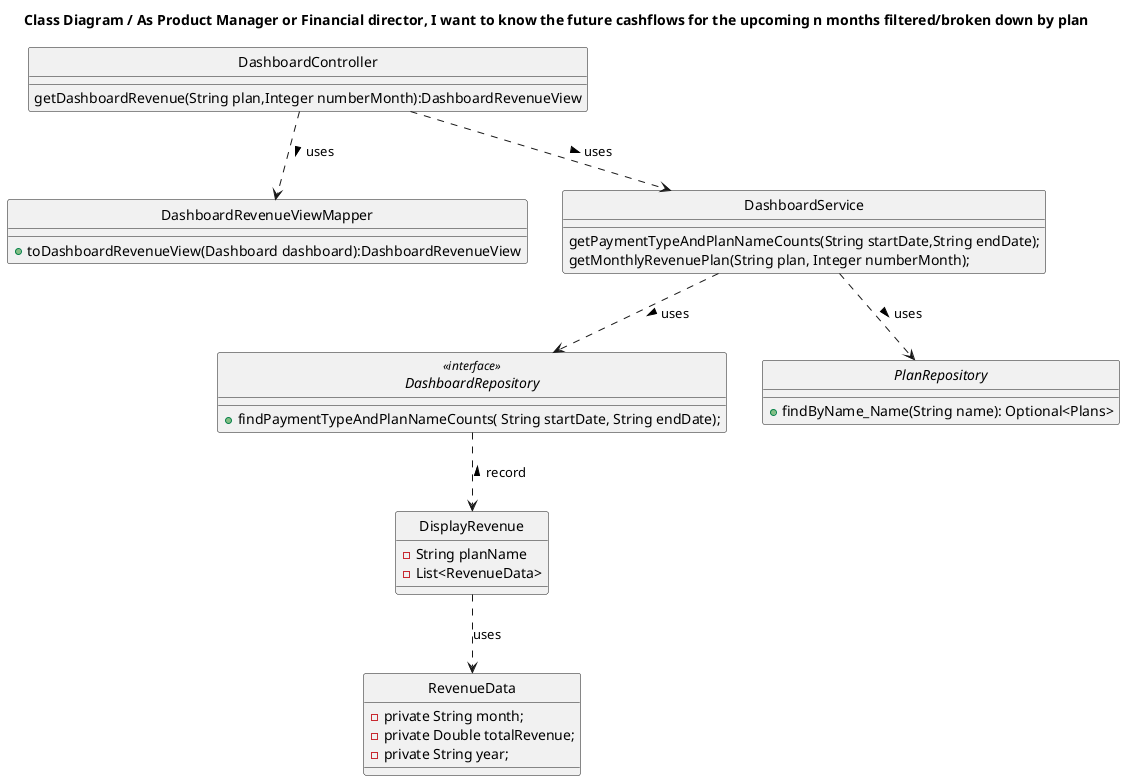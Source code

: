 @startuml
'https://plantuml.com/class-diagram
hide circle
class DashboardRepository <<interface>>

title Class Diagram / As Product Manager or Financial director, I want to know the future cashflows for the upcoming n months filtered/broken down by plan





class RevenueData{
    - private String month;
    - private Double totalRevenue;
     -private String year;
}
class DashboardRevenueViewMapper{
    +toDashboardRevenueView(Dashboard dashboard):DashboardRevenueView
}
class DashboardController{
   getDashboardRevenue(String plan,Integer numberMonth):DashboardRevenueView
    }
class DashboardService{

 getPaymentTypeAndPlanNameCounts(String startDate,String endDate);
 getMonthlyRevenuePlan(String plan, Integer numberMonth);

}
class DisplayRevenue
{
   - String planName
    -List<RevenueData>
}

interface DashboardRepository
{
+findPaymentTypeAndPlanNameCounts( String startDate, String endDate);

}
interface PlanRepository{
+findByName_Name(String name): Optional<Plans>

}

DashboardController ..> DashboardService: uses >
DashboardService ..> DashboardRepository: uses >
DashboardRepository ..> DisplayRevenue: < record
DashboardController ..>DashboardRevenueViewMapper: uses >
DisplayRevenue ..>RevenueData:uses
DashboardService ..> PlanRepository: uses >

@enduml